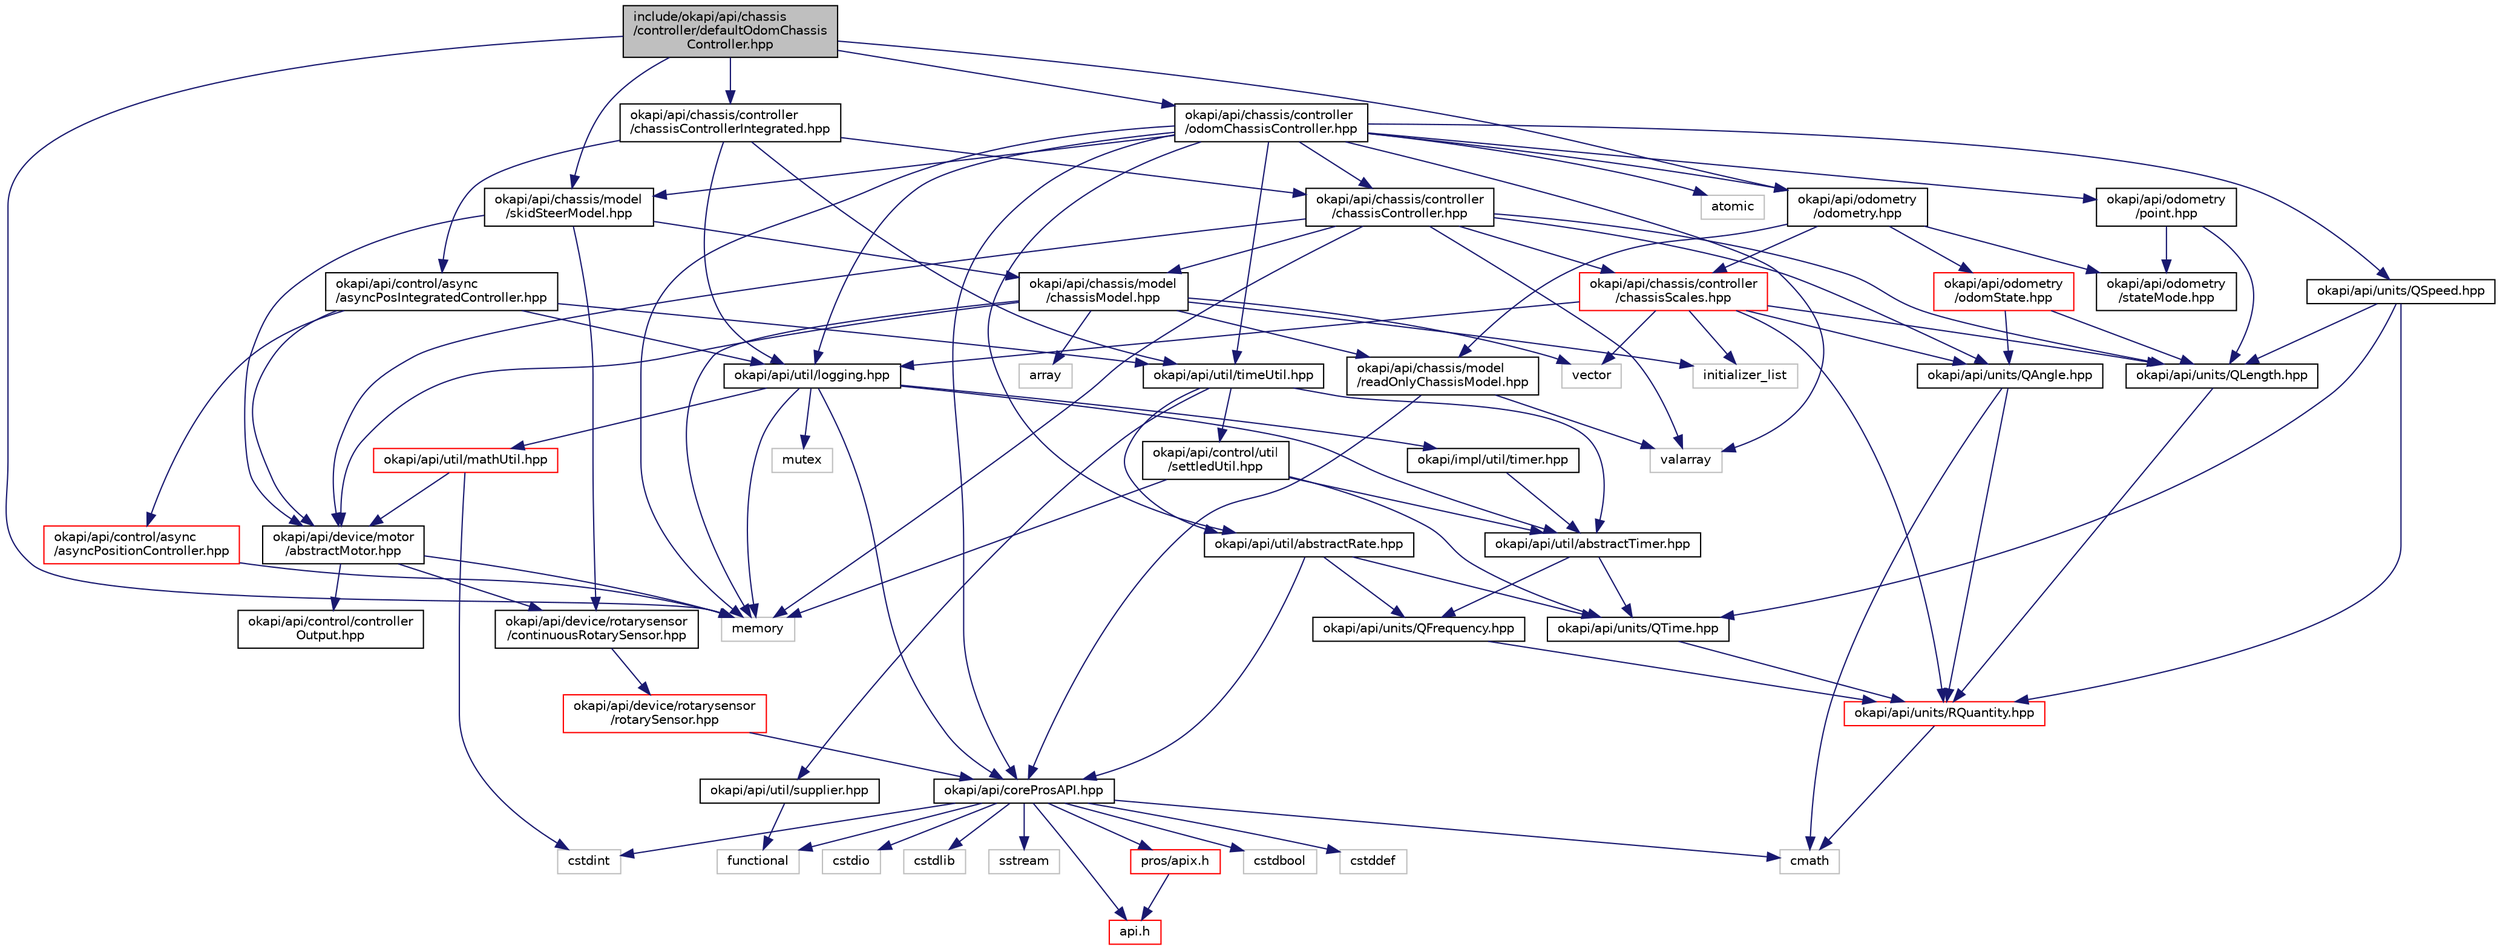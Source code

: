 digraph "include/okapi/api/chassis/controller/defaultOdomChassisController.hpp"
{
 // LATEX_PDF_SIZE
  edge [fontname="Helvetica",fontsize="10",labelfontname="Helvetica",labelfontsize="10"];
  node [fontname="Helvetica",fontsize="10",shape=record];
  Node1 [label="include/okapi/api/chassis\l/controller/defaultOdomChassis\lController.hpp",height=0.2,width=0.4,color="black", fillcolor="grey75", style="filled", fontcolor="black",tooltip=" "];
  Node1 -> Node2 [color="midnightblue",fontsize="10",style="solid"];
  Node2 [label="memory",height=0.2,width=0.4,color="grey75", fillcolor="white", style="filled",tooltip=" "];
  Node1 -> Node3 [color="midnightblue",fontsize="10",style="solid"];
  Node3 [label="okapi/api/chassis/controller\l/chassisControllerIntegrated.hpp",height=0.2,width=0.4,color="black", fillcolor="white", style="filled",URL="$chassisControllerIntegrated_8hpp.html",tooltip=" "];
  Node3 -> Node4 [color="midnightblue",fontsize="10",style="solid"];
  Node4 [label="okapi/api/chassis/controller\l/chassisController.hpp",height=0.2,width=0.4,color="black", fillcolor="white", style="filled",URL="$chassisController_8hpp.html",tooltip=" "];
  Node4 -> Node2 [color="midnightblue",fontsize="10",style="solid"];
  Node4 -> Node5 [color="midnightblue",fontsize="10",style="solid"];
  Node5 [label="valarray",height=0.2,width=0.4,color="grey75", fillcolor="white", style="filled",tooltip=" "];
  Node4 -> Node6 [color="midnightblue",fontsize="10",style="solid"];
  Node6 [label="okapi/api/chassis/controller\l/chassisScales.hpp",height=0.2,width=0.4,color="red", fillcolor="white", style="filled",URL="$chassisScales_8hpp.html",tooltip=" "];
  Node6 -> Node7 [color="midnightblue",fontsize="10",style="solid"];
  Node7 [label="initializer_list",height=0.2,width=0.4,color="grey75", fillcolor="white", style="filled",tooltip=" "];
  Node6 -> Node9 [color="midnightblue",fontsize="10",style="solid"];
  Node9 [label="vector",height=0.2,width=0.4,color="grey75", fillcolor="white", style="filled",tooltip=" "];
  Node6 -> Node10 [color="midnightblue",fontsize="10",style="solid"];
  Node10 [label="okapi/api/units/QAngle.hpp",height=0.2,width=0.4,color="black", fillcolor="white", style="filled",URL="$QAngle_8hpp.html",tooltip=" "];
  Node10 -> Node11 [color="midnightblue",fontsize="10",style="solid"];
  Node11 [label="cmath",height=0.2,width=0.4,color="grey75", fillcolor="white", style="filled",tooltip=" "];
  Node10 -> Node12 [color="midnightblue",fontsize="10",style="solid"];
  Node12 [label="okapi/api/units/RQuantity.hpp",height=0.2,width=0.4,color="red", fillcolor="white", style="filled",URL="$RQuantity_8hpp.html",tooltip=" "];
  Node12 -> Node11 [color="midnightblue",fontsize="10",style="solid"];
  Node6 -> Node14 [color="midnightblue",fontsize="10",style="solid"];
  Node14 [label="okapi/api/units/QLength.hpp",height=0.2,width=0.4,color="black", fillcolor="white", style="filled",URL="$QLength_8hpp.html",tooltip=" "];
  Node14 -> Node12 [color="midnightblue",fontsize="10",style="solid"];
  Node6 -> Node12 [color="midnightblue",fontsize="10",style="solid"];
  Node6 -> Node15 [color="midnightblue",fontsize="10",style="solid"];
  Node15 [label="okapi/api/util/logging.hpp",height=0.2,width=0.4,color="black", fillcolor="white", style="filled",URL="$logging_8hpp.html",tooltip=" "];
  Node15 -> Node2 [color="midnightblue",fontsize="10",style="solid"];
  Node15 -> Node16 [color="midnightblue",fontsize="10",style="solid"];
  Node16 [label="mutex",height=0.2,width=0.4,color="grey75", fillcolor="white", style="filled",tooltip=" "];
  Node15 -> Node17 [color="midnightblue",fontsize="10",style="solid"];
  Node17 [label="okapi/api/coreProsAPI.hpp",height=0.2,width=0.4,color="black", fillcolor="white", style="filled",URL="$coreProsAPI_8hpp.html",tooltip=" "];
  Node17 -> Node11 [color="midnightblue",fontsize="10",style="solid"];
  Node17 -> Node18 [color="midnightblue",fontsize="10",style="solid"];
  Node18 [label="cstdbool",height=0.2,width=0.4,color="grey75", fillcolor="white", style="filled",tooltip=" "];
  Node17 -> Node19 [color="midnightblue",fontsize="10",style="solid"];
  Node19 [label="cstddef",height=0.2,width=0.4,color="grey75", fillcolor="white", style="filled",tooltip=" "];
  Node17 -> Node20 [color="midnightblue",fontsize="10",style="solid"];
  Node20 [label="cstdint",height=0.2,width=0.4,color="grey75", fillcolor="white", style="filled",tooltip=" "];
  Node17 -> Node21 [color="midnightblue",fontsize="10",style="solid"];
  Node21 [label="cstdio",height=0.2,width=0.4,color="grey75", fillcolor="white", style="filled",tooltip=" "];
  Node17 -> Node22 [color="midnightblue",fontsize="10",style="solid"];
  Node22 [label="cstdlib",height=0.2,width=0.4,color="grey75", fillcolor="white", style="filled",tooltip=" "];
  Node17 -> Node23 [color="midnightblue",fontsize="10",style="solid"];
  Node23 [label="functional",height=0.2,width=0.4,color="grey75", fillcolor="white", style="filled",tooltip=" "];
  Node17 -> Node24 [color="midnightblue",fontsize="10",style="solid"];
  Node24 [label="sstream",height=0.2,width=0.4,color="grey75", fillcolor="white", style="filled",tooltip=" "];
  Node17 -> Node25 [color="midnightblue",fontsize="10",style="solid"];
  Node25 [label="api.h",height=0.2,width=0.4,color="red", fillcolor="white", style="filled",URL="$api_8h.html",tooltip=" "];
  Node17 -> Node117 [color="midnightblue",fontsize="10",style="solid"];
  Node117 [label="pros/apix.h",height=0.2,width=0.4,color="red", fillcolor="white", style="filled",URL="$apix_8h.html",tooltip=" "];
  Node117 -> Node25 [color="midnightblue",fontsize="10",style="solid"];
  Node15 -> Node119 [color="midnightblue",fontsize="10",style="solid"];
  Node119 [label="okapi/api/util/abstractTimer.hpp",height=0.2,width=0.4,color="black", fillcolor="white", style="filled",URL="$abstractTimer_8hpp.html",tooltip=" "];
  Node119 -> Node120 [color="midnightblue",fontsize="10",style="solid"];
  Node120 [label="okapi/api/units/QFrequency.hpp",height=0.2,width=0.4,color="black", fillcolor="white", style="filled",URL="$QFrequency_8hpp.html",tooltip=" "];
  Node120 -> Node12 [color="midnightblue",fontsize="10",style="solid"];
  Node119 -> Node121 [color="midnightblue",fontsize="10",style="solid"];
  Node121 [label="okapi/api/units/QTime.hpp",height=0.2,width=0.4,color="black", fillcolor="white", style="filled",URL="$QTime_8hpp.html",tooltip=" "];
  Node121 -> Node12 [color="midnightblue",fontsize="10",style="solid"];
  Node15 -> Node122 [color="midnightblue",fontsize="10",style="solid"];
  Node122 [label="okapi/api/util/mathUtil.hpp",height=0.2,width=0.4,color="red", fillcolor="white", style="filled",URL="$mathUtil_8hpp.html",tooltip=" "];
  Node122 -> Node20 [color="midnightblue",fontsize="10",style="solid"];
  Node122 -> Node125 [color="midnightblue",fontsize="10",style="solid"];
  Node125 [label="okapi/api/device/motor\l/abstractMotor.hpp",height=0.2,width=0.4,color="black", fillcolor="white", style="filled",URL="$abstractMotor_8hpp.html",tooltip=" "];
  Node125 -> Node2 [color="midnightblue",fontsize="10",style="solid"];
  Node125 -> Node126 [color="midnightblue",fontsize="10",style="solid"];
  Node126 [label="okapi/api/control/controller\lOutput.hpp",height=0.2,width=0.4,color="black", fillcolor="white", style="filled",URL="$controllerOutput_8hpp.html",tooltip=" "];
  Node125 -> Node127 [color="midnightblue",fontsize="10",style="solid"];
  Node127 [label="okapi/api/device/rotarysensor\l/continuousRotarySensor.hpp",height=0.2,width=0.4,color="black", fillcolor="white", style="filled",URL="$continuousRotarySensor_8hpp.html",tooltip=" "];
  Node127 -> Node128 [color="midnightblue",fontsize="10",style="solid"];
  Node128 [label="okapi/api/device/rotarysensor\l/rotarySensor.hpp",height=0.2,width=0.4,color="red", fillcolor="white", style="filled",URL="$rotarySensor_8hpp.html",tooltip=" "];
  Node128 -> Node17 [color="midnightblue",fontsize="10",style="solid"];
  Node15 -> Node130 [color="midnightblue",fontsize="10",style="solid"];
  Node130 [label="okapi/impl/util/timer.hpp",height=0.2,width=0.4,color="black", fillcolor="white", style="filled",URL="$okapi_2impl_2util_2timer_8hpp.html",tooltip=" "];
  Node130 -> Node119 [color="midnightblue",fontsize="10",style="solid"];
  Node4 -> Node131 [color="midnightblue",fontsize="10",style="solid"];
  Node131 [label="okapi/api/chassis/model\l/chassisModel.hpp",height=0.2,width=0.4,color="black", fillcolor="white", style="filled",URL="$chassisModel_8hpp.html",tooltip=" "];
  Node131 -> Node132 [color="midnightblue",fontsize="10",style="solid"];
  Node132 [label="array",height=0.2,width=0.4,color="grey75", fillcolor="white", style="filled",tooltip=" "];
  Node131 -> Node7 [color="midnightblue",fontsize="10",style="solid"];
  Node131 -> Node2 [color="midnightblue",fontsize="10",style="solid"];
  Node131 -> Node9 [color="midnightblue",fontsize="10",style="solid"];
  Node131 -> Node133 [color="midnightblue",fontsize="10",style="solid"];
  Node133 [label="okapi/api/chassis/model\l/readOnlyChassisModel.hpp",height=0.2,width=0.4,color="black", fillcolor="white", style="filled",URL="$readOnlyChassisModel_8hpp.html",tooltip=" "];
  Node133 -> Node5 [color="midnightblue",fontsize="10",style="solid"];
  Node133 -> Node17 [color="midnightblue",fontsize="10",style="solid"];
  Node131 -> Node125 [color="midnightblue",fontsize="10",style="solid"];
  Node4 -> Node125 [color="midnightblue",fontsize="10",style="solid"];
  Node4 -> Node10 [color="midnightblue",fontsize="10",style="solid"];
  Node4 -> Node14 [color="midnightblue",fontsize="10",style="solid"];
  Node3 -> Node134 [color="midnightblue",fontsize="10",style="solid"];
  Node134 [label="okapi/api/control/async\l/asyncPosIntegratedController.hpp",height=0.2,width=0.4,color="black", fillcolor="white", style="filled",URL="$asyncPosIntegratedController_8hpp.html",tooltip=" "];
  Node134 -> Node135 [color="midnightblue",fontsize="10",style="solid"];
  Node135 [label="okapi/api/control/async\l/asyncPositionController.hpp",height=0.2,width=0.4,color="red", fillcolor="white", style="filled",URL="$asyncPositionController_8hpp.html",tooltip=" "];
  Node135 -> Node2 [color="midnightblue",fontsize="10",style="solid"];
  Node134 -> Node125 [color="midnightblue",fontsize="10",style="solid"];
  Node134 -> Node15 [color="midnightblue",fontsize="10",style="solid"];
  Node134 -> Node138 [color="midnightblue",fontsize="10",style="solid"];
  Node138 [label="okapi/api/util/timeUtil.hpp",height=0.2,width=0.4,color="black", fillcolor="white", style="filled",URL="$timeUtil_8hpp.html",tooltip=" "];
  Node138 -> Node139 [color="midnightblue",fontsize="10",style="solid"];
  Node139 [label="okapi/api/control/util\l/settledUtil.hpp",height=0.2,width=0.4,color="black", fillcolor="white", style="filled",URL="$settledUtil_8hpp.html",tooltip=" "];
  Node139 -> Node2 [color="midnightblue",fontsize="10",style="solid"];
  Node139 -> Node121 [color="midnightblue",fontsize="10",style="solid"];
  Node139 -> Node119 [color="midnightblue",fontsize="10",style="solid"];
  Node138 -> Node140 [color="midnightblue",fontsize="10",style="solid"];
  Node140 [label="okapi/api/util/abstractRate.hpp",height=0.2,width=0.4,color="black", fillcolor="white", style="filled",URL="$abstractRate_8hpp.html",tooltip=" "];
  Node140 -> Node17 [color="midnightblue",fontsize="10",style="solid"];
  Node140 -> Node120 [color="midnightblue",fontsize="10",style="solid"];
  Node140 -> Node121 [color="midnightblue",fontsize="10",style="solid"];
  Node138 -> Node119 [color="midnightblue",fontsize="10",style="solid"];
  Node138 -> Node141 [color="midnightblue",fontsize="10",style="solid"];
  Node141 [label="okapi/api/util/supplier.hpp",height=0.2,width=0.4,color="black", fillcolor="white", style="filled",URL="$supplier_8hpp.html",tooltip=" "];
  Node141 -> Node23 [color="midnightblue",fontsize="10",style="solid"];
  Node3 -> Node15 [color="midnightblue",fontsize="10",style="solid"];
  Node3 -> Node138 [color="midnightblue",fontsize="10",style="solid"];
  Node1 -> Node142 [color="midnightblue",fontsize="10",style="solid"];
  Node142 [label="okapi/api/chassis/controller\l/odomChassisController.hpp",height=0.2,width=0.4,color="black", fillcolor="white", style="filled",URL="$odomChassisController_8hpp.html",tooltip=" "];
  Node142 -> Node143 [color="midnightblue",fontsize="10",style="solid"];
  Node143 [label="atomic",height=0.2,width=0.4,color="grey75", fillcolor="white", style="filled",tooltip=" "];
  Node142 -> Node2 [color="midnightblue",fontsize="10",style="solid"];
  Node142 -> Node5 [color="midnightblue",fontsize="10",style="solid"];
  Node142 -> Node4 [color="midnightblue",fontsize="10",style="solid"];
  Node142 -> Node144 [color="midnightblue",fontsize="10",style="solid"];
  Node144 [label="okapi/api/chassis/model\l/skidSteerModel.hpp",height=0.2,width=0.4,color="black", fillcolor="white", style="filled",URL="$skidSteerModel_8hpp.html",tooltip=" "];
  Node144 -> Node131 [color="midnightblue",fontsize="10",style="solid"];
  Node144 -> Node125 [color="midnightblue",fontsize="10",style="solid"];
  Node144 -> Node127 [color="midnightblue",fontsize="10",style="solid"];
  Node142 -> Node17 [color="midnightblue",fontsize="10",style="solid"];
  Node142 -> Node145 [color="midnightblue",fontsize="10",style="solid"];
  Node145 [label="okapi/api/odometry\l/odometry.hpp",height=0.2,width=0.4,color="black", fillcolor="white", style="filled",URL="$odometry_8hpp.html",tooltip=" "];
  Node145 -> Node6 [color="midnightblue",fontsize="10",style="solid"];
  Node145 -> Node133 [color="midnightblue",fontsize="10",style="solid"];
  Node145 -> Node146 [color="midnightblue",fontsize="10",style="solid"];
  Node146 [label="okapi/api/odometry\l/odomState.hpp",height=0.2,width=0.4,color="red", fillcolor="white", style="filled",URL="$odomState_8hpp.html",tooltip=" "];
  Node146 -> Node10 [color="midnightblue",fontsize="10",style="solid"];
  Node146 -> Node14 [color="midnightblue",fontsize="10",style="solid"];
  Node145 -> Node152 [color="midnightblue",fontsize="10",style="solid"];
  Node152 [label="okapi/api/odometry\l/stateMode.hpp",height=0.2,width=0.4,color="black", fillcolor="white", style="filled",URL="$stateMode_8hpp.html",tooltip=" "];
  Node142 -> Node153 [color="midnightblue",fontsize="10",style="solid"];
  Node153 [label="okapi/api/odometry\l/point.hpp",height=0.2,width=0.4,color="black", fillcolor="white", style="filled",URL="$point_8hpp.html",tooltip=" "];
  Node153 -> Node152 [color="midnightblue",fontsize="10",style="solid"];
  Node153 -> Node14 [color="midnightblue",fontsize="10",style="solid"];
  Node142 -> Node151 [color="midnightblue",fontsize="10",style="solid"];
  Node151 [label="okapi/api/units/QSpeed.hpp",height=0.2,width=0.4,color="black", fillcolor="white", style="filled",URL="$QSpeed_8hpp.html",tooltip=" "];
  Node151 -> Node14 [color="midnightblue",fontsize="10",style="solid"];
  Node151 -> Node121 [color="midnightblue",fontsize="10",style="solid"];
  Node151 -> Node12 [color="midnightblue",fontsize="10",style="solid"];
  Node142 -> Node140 [color="midnightblue",fontsize="10",style="solid"];
  Node142 -> Node15 [color="midnightblue",fontsize="10",style="solid"];
  Node142 -> Node138 [color="midnightblue",fontsize="10",style="solid"];
  Node1 -> Node144 [color="midnightblue",fontsize="10",style="solid"];
  Node1 -> Node145 [color="midnightblue",fontsize="10",style="solid"];
}
